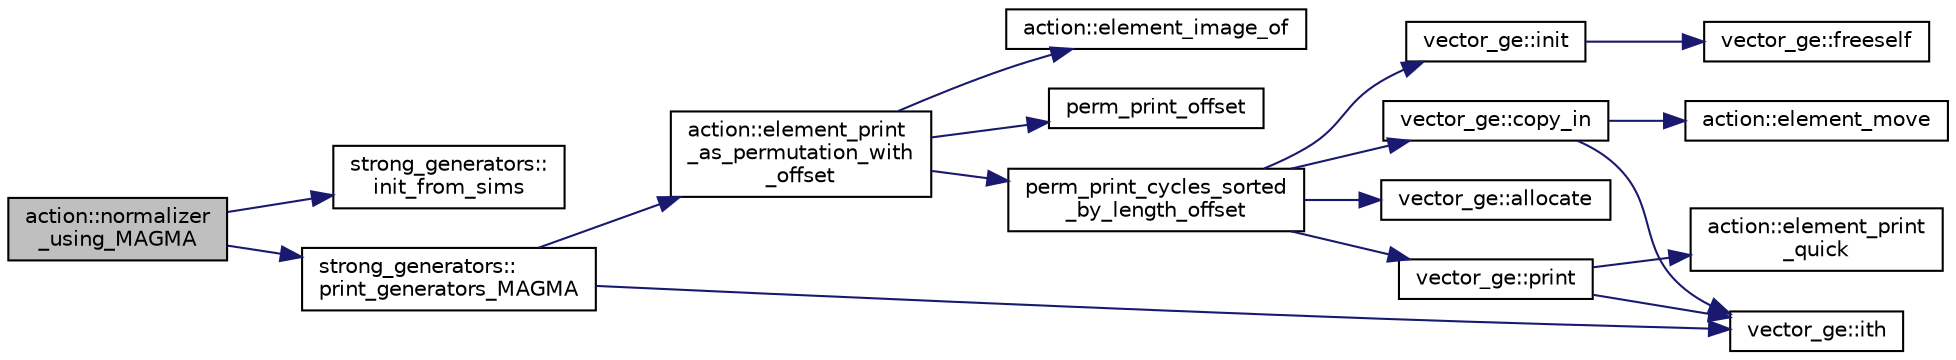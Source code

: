 digraph "action::normalizer_using_MAGMA"
{
  edge [fontname="Helvetica",fontsize="10",labelfontname="Helvetica",labelfontsize="10"];
  node [fontname="Helvetica",fontsize="10",shape=record];
  rankdir="LR";
  Node31649 [label="action::normalizer\l_using_MAGMA",height=0.2,width=0.4,color="black", fillcolor="grey75", style="filled", fontcolor="black"];
  Node31649 -> Node31650 [color="midnightblue",fontsize="10",style="solid",fontname="Helvetica"];
  Node31650 [label="strong_generators::\linit_from_sims",height=0.2,width=0.4,color="black", fillcolor="white", style="filled",URL="$dc/d09/classstrong__generators.html#a2b997decdab82e889c1151f29a846a66"];
  Node31649 -> Node31651 [color="midnightblue",fontsize="10",style="solid",fontname="Helvetica"];
  Node31651 [label="strong_generators::\lprint_generators_MAGMA",height=0.2,width=0.4,color="black", fillcolor="white", style="filled",URL="$dc/d09/classstrong__generators.html#aa0adfb61a4fcb1b219f5be44a42ef141"];
  Node31651 -> Node31652 [color="midnightblue",fontsize="10",style="solid",fontname="Helvetica"];
  Node31652 [label="action::element_print\l_as_permutation_with\l_offset",height=0.2,width=0.4,color="black", fillcolor="white", style="filled",URL="$d2/d86/classaction.html#addd61d869434abaad431124a6d858396"];
  Node31652 -> Node31653 [color="midnightblue",fontsize="10",style="solid",fontname="Helvetica"];
  Node31653 [label="action::element_image_of",height=0.2,width=0.4,color="black", fillcolor="white", style="filled",URL="$d2/d86/classaction.html#ae09559d4537a048fc860f8a74a31393d"];
  Node31652 -> Node31654 [color="midnightblue",fontsize="10",style="solid",fontname="Helvetica"];
  Node31654 [label="perm_print_offset",height=0.2,width=0.4,color="black", fillcolor="white", style="filled",URL="$d2/d7c/combinatorics_8_c.html#ab87deef2ba9e4d2ce386a19eeaffecf3"];
  Node31652 -> Node31655 [color="midnightblue",fontsize="10",style="solid",fontname="Helvetica"];
  Node31655 [label="perm_print_cycles_sorted\l_by_length_offset",height=0.2,width=0.4,color="black", fillcolor="white", style="filled",URL="$d5/d90/action__global_8_c.html#a9d1f2e34879c04dbc45d08984a8066e3"];
  Node31655 -> Node31656 [color="midnightblue",fontsize="10",style="solid",fontname="Helvetica"];
  Node31656 [label="vector_ge::init",height=0.2,width=0.4,color="black", fillcolor="white", style="filled",URL="$d4/d6e/classvector__ge.html#afe1d6befd1f1501e6be34afbaa9d30a8"];
  Node31656 -> Node31657 [color="midnightblue",fontsize="10",style="solid",fontname="Helvetica"];
  Node31657 [label="vector_ge::freeself",height=0.2,width=0.4,color="black", fillcolor="white", style="filled",URL="$d4/d6e/classvector__ge.html#aa002e4b715cc73a9b8b367d29700b452"];
  Node31655 -> Node31658 [color="midnightblue",fontsize="10",style="solid",fontname="Helvetica"];
  Node31658 [label="vector_ge::allocate",height=0.2,width=0.4,color="black", fillcolor="white", style="filled",URL="$d4/d6e/classvector__ge.html#a35b062a9201b30f0a87bf87702d243ae"];
  Node31655 -> Node31659 [color="midnightblue",fontsize="10",style="solid",fontname="Helvetica"];
  Node31659 [label="vector_ge::copy_in",height=0.2,width=0.4,color="black", fillcolor="white", style="filled",URL="$d4/d6e/classvector__ge.html#ad02ebf2d4e8bbf095685aea921999145"];
  Node31659 -> Node31660 [color="midnightblue",fontsize="10",style="solid",fontname="Helvetica"];
  Node31660 [label="vector_ge::ith",height=0.2,width=0.4,color="black", fillcolor="white", style="filled",URL="$d4/d6e/classvector__ge.html#a1ff002e8b746a9beb119d57dcd4a15ff"];
  Node31659 -> Node31661 [color="midnightblue",fontsize="10",style="solid",fontname="Helvetica"];
  Node31661 [label="action::element_move",height=0.2,width=0.4,color="black", fillcolor="white", style="filled",URL="$d2/d86/classaction.html#a550947491bbb534d3d7951f50198a874"];
  Node31655 -> Node31662 [color="midnightblue",fontsize="10",style="solid",fontname="Helvetica"];
  Node31662 [label="vector_ge::print",height=0.2,width=0.4,color="black", fillcolor="white", style="filled",URL="$d4/d6e/classvector__ge.html#a0d260cce035c20b32d7989c50670aa8a"];
  Node31662 -> Node31663 [color="midnightblue",fontsize="10",style="solid",fontname="Helvetica"];
  Node31663 [label="action::element_print\l_quick",height=0.2,width=0.4,color="black", fillcolor="white", style="filled",URL="$d2/d86/classaction.html#a4844680cf6750396f76494a28655265b"];
  Node31662 -> Node31660 [color="midnightblue",fontsize="10",style="solid",fontname="Helvetica"];
  Node31651 -> Node31660 [color="midnightblue",fontsize="10",style="solid",fontname="Helvetica"];
}
